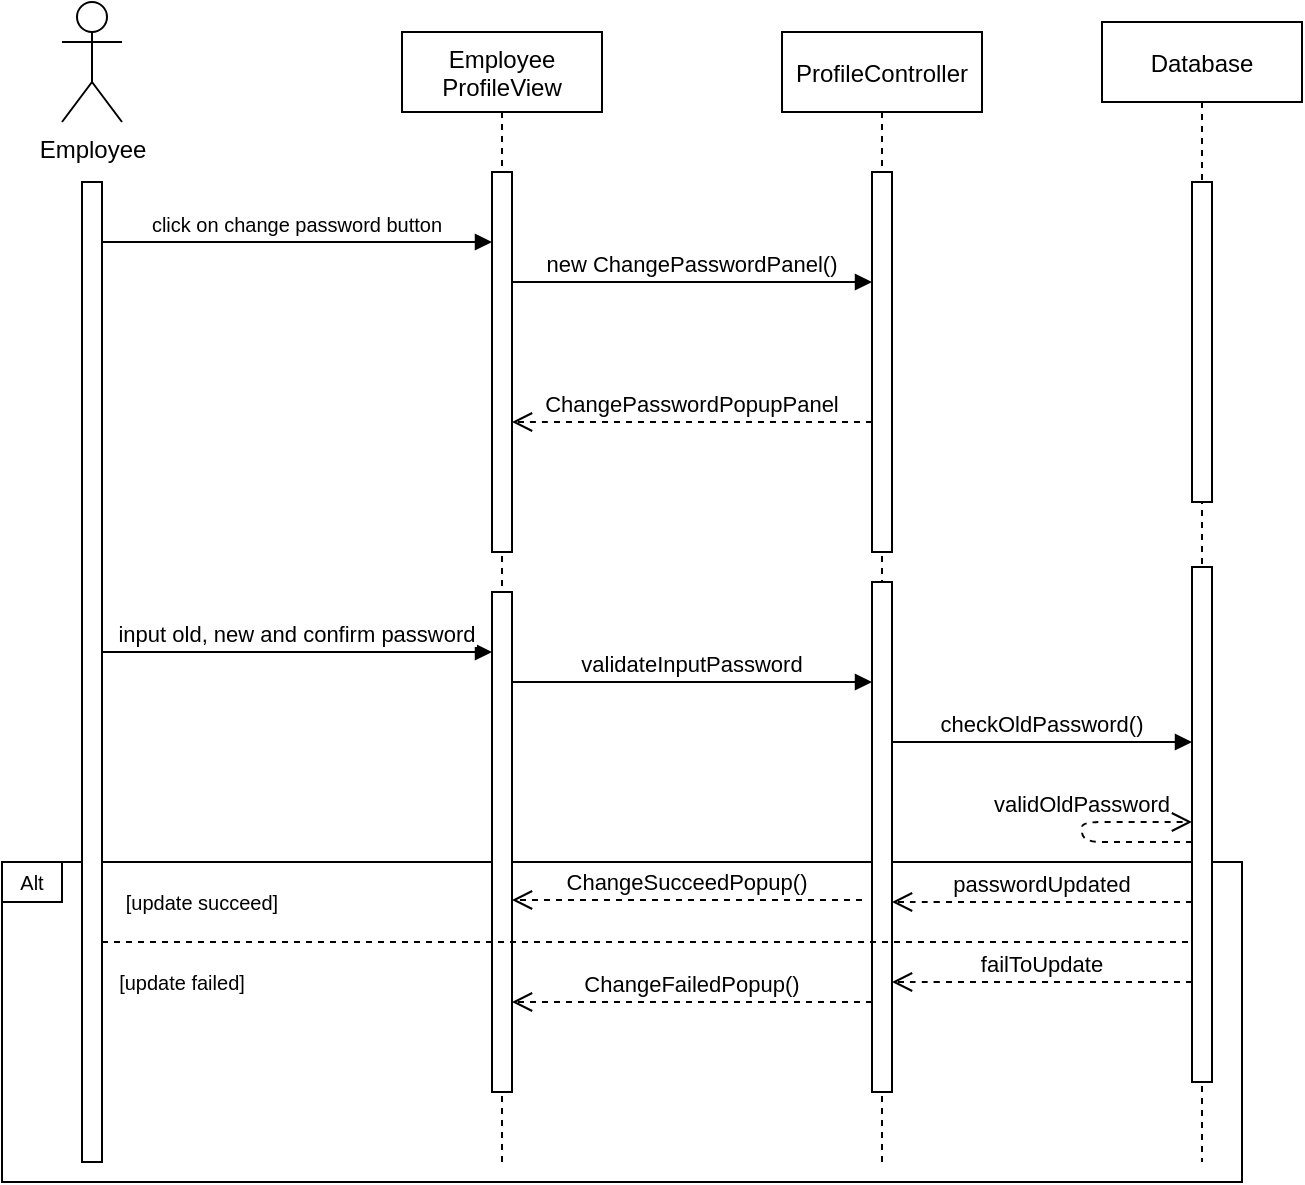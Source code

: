 <mxfile version="14.1.8" type="github">
  <diagram id="0Bd2wgE-LQDvFHv0C_s2" name="Page-1">
    <mxGraphModel dx="1958" dy="451" grid="1" gridSize="10" guides="1" tooltips="1" connect="1" arrows="1" fold="1" page="1" pageScale="1" pageWidth="850" pageHeight="1100" math="0" shadow="0">
      <root>
        <mxCell id="0" />
        <mxCell id="1" parent="0" />
        <mxCell id="eBVHzpUIXm8XzweMFalh-29" value="" style="rounded=0;whiteSpace=wrap;html=1;fontSize=10;" parent="1" vertex="1">
          <mxGeometry x="-10" y="530" width="620" height="160" as="geometry" />
        </mxCell>
        <mxCell id="eBVHzpUIXm8XzweMFalh-1" value="Employee&#xa;ProfileView" style="shape=umlLifeline;perimeter=lifelinePerimeter;container=1;collapsible=0;recursiveResize=0;rounded=0;shadow=0;strokeWidth=1;" parent="1" vertex="1">
          <mxGeometry x="190" y="115" width="100" height="565" as="geometry" />
        </mxCell>
        <mxCell id="eBVHzpUIXm8XzweMFalh-2" value="" style="points=[];perimeter=orthogonalPerimeter;rounded=0;shadow=0;strokeWidth=1;" parent="eBVHzpUIXm8XzweMFalh-1" vertex="1">
          <mxGeometry x="45" y="70" width="10" height="190" as="geometry" />
        </mxCell>
        <mxCell id="eBVHzpUIXm8XzweMFalh-3" value="" style="points=[];perimeter=orthogonalPerimeter;rounded=0;shadow=0;strokeWidth=1;" parent="eBVHzpUIXm8XzweMFalh-1" vertex="1">
          <mxGeometry x="45" y="280" width="10" height="250" as="geometry" />
        </mxCell>
        <mxCell id="eBVHzpUIXm8XzweMFalh-4" value="ProfileController" style="shape=umlLifeline;perimeter=lifelinePerimeter;container=1;collapsible=0;recursiveResize=0;rounded=0;shadow=0;strokeWidth=1;" parent="1" vertex="1">
          <mxGeometry x="380" y="115" width="100" height="565" as="geometry" />
        </mxCell>
        <mxCell id="eBVHzpUIXm8XzweMFalh-5" value="" style="points=[];perimeter=orthogonalPerimeter;rounded=0;shadow=0;strokeWidth=1;" parent="eBVHzpUIXm8XzweMFalh-4" vertex="1">
          <mxGeometry x="45" y="70" width="10" height="190" as="geometry" />
        </mxCell>
        <mxCell id="eBVHzpUIXm8XzweMFalh-6" value="" style="points=[];perimeter=orthogonalPerimeter;rounded=0;shadow=0;strokeWidth=1;" parent="eBVHzpUIXm8XzweMFalh-4" vertex="1">
          <mxGeometry x="45" y="275" width="10" height="255" as="geometry" />
        </mxCell>
        <mxCell id="eBVHzpUIXm8XzweMFalh-7" value="Employee" style="shape=umlActor;verticalLabelPosition=bottom;verticalAlign=top;html=1;outlineConnect=0;" parent="1" vertex="1">
          <mxGeometry x="20" y="100" width="30" height="60" as="geometry" />
        </mxCell>
        <mxCell id="eBVHzpUIXm8XzweMFalh-8" value="Database" style="shape=umlLifeline;perimeter=lifelinePerimeter;container=1;collapsible=0;recursiveResize=0;rounded=0;shadow=0;strokeWidth=1;" parent="1" vertex="1">
          <mxGeometry x="540" y="110" width="100" height="570" as="geometry" />
        </mxCell>
        <mxCell id="eBVHzpUIXm8XzweMFalh-9" value="" style="points=[];perimeter=orthogonalPerimeter;rounded=0;shadow=0;strokeWidth=1;" parent="eBVHzpUIXm8XzweMFalh-8" vertex="1">
          <mxGeometry x="45" y="80" width="10" height="160" as="geometry" />
        </mxCell>
        <mxCell id="eBVHzpUIXm8XzweMFalh-10" value="click on change password button" style="verticalAlign=bottom;endArrow=block;shadow=0;strokeWidth=1;fontSize=10;" parent="1" source="eBVHzpUIXm8XzweMFalh-11" target="eBVHzpUIXm8XzweMFalh-2" edge="1">
          <mxGeometry relative="1" as="geometry">
            <mxPoint x="175" y="560" as="sourcePoint" />
            <mxPoint x="200" y="220" as="targetPoint" />
            <Array as="points">
              <mxPoint x="90" y="220" />
            </Array>
          </mxGeometry>
        </mxCell>
        <mxCell id="eBVHzpUIXm8XzweMFalh-11" value="" style="points=[];perimeter=orthogonalPerimeter;rounded=0;shadow=0;strokeWidth=1;" parent="1" vertex="1">
          <mxGeometry x="30" y="190" width="10" height="490" as="geometry" />
        </mxCell>
        <mxCell id="eBVHzpUIXm8XzweMFalh-12" value="new ChangePasswordPanel()" style="verticalAlign=bottom;endArrow=block;shadow=0;strokeWidth=1;" parent="1" source="eBVHzpUIXm8XzweMFalh-2" target="eBVHzpUIXm8XzweMFalh-5" edge="1">
          <mxGeometry relative="1" as="geometry">
            <mxPoint x="175" y="560" as="sourcePoint" />
            <mxPoint x="300" y="490" as="targetPoint" />
            <Array as="points">
              <mxPoint x="300" y="240" />
            </Array>
          </mxGeometry>
        </mxCell>
        <mxCell id="eBVHzpUIXm8XzweMFalh-15" value="ChangePasswordPopupPanel" style="verticalAlign=bottom;endArrow=open;dashed=1;endSize=8;shadow=0;strokeWidth=1;" parent="1" source="eBVHzpUIXm8XzweMFalh-5" target="eBVHzpUIXm8XzweMFalh-2" edge="1">
          <mxGeometry relative="1" as="geometry">
            <mxPoint x="200" y="310" as="targetPoint" />
            <mxPoint x="350" y="310" as="sourcePoint" />
            <Array as="points">
              <mxPoint x="255" y="310" />
            </Array>
          </mxGeometry>
        </mxCell>
        <mxCell id="eBVHzpUIXm8XzweMFalh-16" value="input old, new and confirm password" style="verticalAlign=bottom;endArrow=block;shadow=0;strokeWidth=1;" parent="1" source="eBVHzpUIXm8XzweMFalh-11" target="eBVHzpUIXm8XzweMFalh-3" edge="1">
          <mxGeometry relative="1" as="geometry">
            <mxPoint x="40" y="420" as="sourcePoint" />
            <mxPoint x="230" y="420" as="targetPoint" />
            <Array as="points">
              <mxPoint x="90" y="425" />
            </Array>
          </mxGeometry>
        </mxCell>
        <mxCell id="eBVHzpUIXm8XzweMFalh-17" value="" style="points=[];perimeter=orthogonalPerimeter;rounded=0;shadow=0;strokeWidth=1;" parent="1" vertex="1">
          <mxGeometry x="585" y="382.5" width="10" height="257.5" as="geometry" />
        </mxCell>
        <mxCell id="eBVHzpUIXm8XzweMFalh-18" value="validateInputPassword" style="verticalAlign=bottom;endArrow=block;shadow=0;strokeWidth=1;" parent="1" source="eBVHzpUIXm8XzweMFalh-3" target="eBVHzpUIXm8XzweMFalh-6" edge="1">
          <mxGeometry relative="1" as="geometry">
            <mxPoint x="210" y="460" as="sourcePoint" />
            <mxPoint x="350" y="460" as="targetPoint" />
            <Array as="points">
              <mxPoint x="305" y="440" />
            </Array>
          </mxGeometry>
        </mxCell>
        <mxCell id="eBVHzpUIXm8XzweMFalh-22" value="checkOldPassword()" style="verticalAlign=bottom;endArrow=block;shadow=0;strokeWidth=1;" parent="1" source="eBVHzpUIXm8XzweMFalh-6" target="eBVHzpUIXm8XzweMFalh-17" edge="1">
          <mxGeometry relative="1" as="geometry">
            <mxPoint x="460" y="470" as="sourcePoint" />
            <mxPoint x="640" y="470" as="targetPoint" />
            <Array as="points">
              <mxPoint x="520" y="470" />
            </Array>
          </mxGeometry>
        </mxCell>
        <mxCell id="eBVHzpUIXm8XzweMFalh-23" value="validOldPassword" style="verticalAlign=bottom;endArrow=open;dashed=1;endSize=8;shadow=0;strokeWidth=1;" parent="1" source="eBVHzpUIXm8XzweMFalh-17" target="eBVHzpUIXm8XzweMFalh-17" edge="1">
          <mxGeometry x="0.083" relative="1" as="geometry">
            <mxPoint x="400" y="510" as="targetPoint" />
            <mxPoint x="580" y="510" as="sourcePoint" />
            <Array as="points">
              <mxPoint x="530" y="520" />
              <mxPoint x="530" y="510" />
            </Array>
            <mxPoint as="offset" />
          </mxGeometry>
        </mxCell>
        <mxCell id="eBVHzpUIXm8XzweMFalh-24" value="passwordUpdated" style="verticalAlign=bottom;endArrow=open;dashed=1;endSize=8;shadow=0;strokeWidth=1;" parent="1" edge="1">
          <mxGeometry relative="1" as="geometry">
            <mxPoint x="435" y="550" as="targetPoint" />
            <mxPoint x="585" y="550" as="sourcePoint" />
            <Array as="points">
              <mxPoint x="450" y="550" />
            </Array>
          </mxGeometry>
        </mxCell>
        <mxCell id="eBVHzpUIXm8XzweMFalh-25" value="ChangeSucceedPopup()" style="verticalAlign=bottom;endArrow=open;dashed=1;endSize=8;shadow=0;strokeWidth=1;" parent="1" target="eBVHzpUIXm8XzweMFalh-3" edge="1">
          <mxGeometry relative="1" as="geometry">
            <mxPoint x="270" y="549" as="targetPoint" />
            <mxPoint x="420" y="549" as="sourcePoint" />
            <Array as="points">
              <mxPoint x="285" y="549" />
            </Array>
          </mxGeometry>
        </mxCell>
        <mxCell id="eBVHzpUIXm8XzweMFalh-26" value="" style="endArrow=none;dashed=1;html=1;fontSize=10;" parent="1" source="eBVHzpUIXm8XzweMFalh-11" target="eBVHzpUIXm8XzweMFalh-17" edge="1">
          <mxGeometry width="50" height="50" relative="1" as="geometry">
            <mxPoint x="190" y="490" as="sourcePoint" />
            <mxPoint x="240" y="440" as="targetPoint" />
            <Array as="points">
              <mxPoint x="350" y="570" />
            </Array>
          </mxGeometry>
        </mxCell>
        <mxCell id="eBVHzpUIXm8XzweMFalh-27" value="failToUpdate" style="verticalAlign=bottom;endArrow=open;dashed=1;endSize=8;shadow=0;strokeWidth=1;" parent="1" edge="1">
          <mxGeometry relative="1" as="geometry">
            <mxPoint x="435" y="590" as="targetPoint" />
            <mxPoint x="585" y="590" as="sourcePoint" />
            <Array as="points">
              <mxPoint x="450" y="590" />
            </Array>
          </mxGeometry>
        </mxCell>
        <mxCell id="eBVHzpUIXm8XzweMFalh-28" value="ChangeFailedPopup()" style="verticalAlign=bottom;endArrow=open;dashed=1;endSize=8;shadow=0;strokeWidth=1;" parent="1" target="eBVHzpUIXm8XzweMFalh-3" edge="1">
          <mxGeometry relative="1" as="geometry">
            <mxPoint x="250" y="600" as="targetPoint" />
            <mxPoint x="425" y="600" as="sourcePoint" />
            <Array as="points">
              <mxPoint x="290" y="600" />
            </Array>
          </mxGeometry>
        </mxCell>
        <mxCell id="eBVHzpUIXm8XzweMFalh-30" value="&lt;div&gt;Alt&lt;/div&gt;" style="rounded=0;whiteSpace=wrap;html=1;fontSize=10;" parent="1" vertex="1">
          <mxGeometry x="-10" y="530" width="30" height="20" as="geometry" />
        </mxCell>
        <mxCell id="eBVHzpUIXm8XzweMFalh-31" value="[update succeed]" style="text;html=1;strokeColor=none;fillColor=none;align=center;verticalAlign=middle;whiteSpace=wrap;rounded=0;fontSize=10;" parent="1" vertex="1">
          <mxGeometry x="50" y="540" width="80" height="20" as="geometry" />
        </mxCell>
        <mxCell id="eBVHzpUIXm8XzweMFalh-32" value="[update failed]" style="text;html=1;strokeColor=none;fillColor=none;align=center;verticalAlign=middle;whiteSpace=wrap;rounded=0;fontSize=10;" parent="1" vertex="1">
          <mxGeometry x="40" y="580" width="80" height="20" as="geometry" />
        </mxCell>
      </root>
    </mxGraphModel>
  </diagram>
</mxfile>
